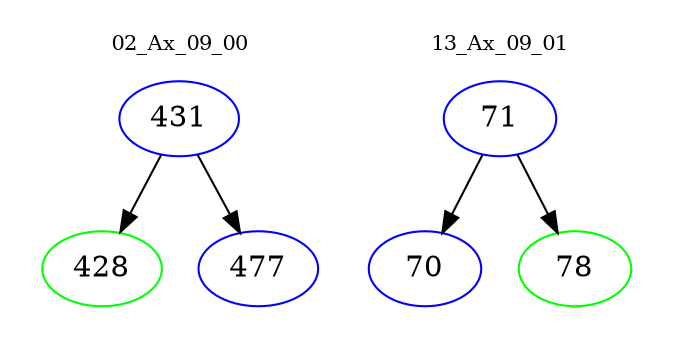 digraph{
subgraph cluster_0 {
color = white
label = "02_Ax_09_00";
fontsize=10;
T0_431 [label="431", color="blue"]
T0_431 -> T0_428 [color="black"]
T0_428 [label="428", color="green"]
T0_431 -> T0_477 [color="black"]
T0_477 [label="477", color="blue"]
}
subgraph cluster_1 {
color = white
label = "13_Ax_09_01";
fontsize=10;
T1_71 [label="71", color="blue"]
T1_71 -> T1_70 [color="black"]
T1_70 [label="70", color="blue"]
T1_71 -> T1_78 [color="black"]
T1_78 [label="78", color="green"]
}
}
